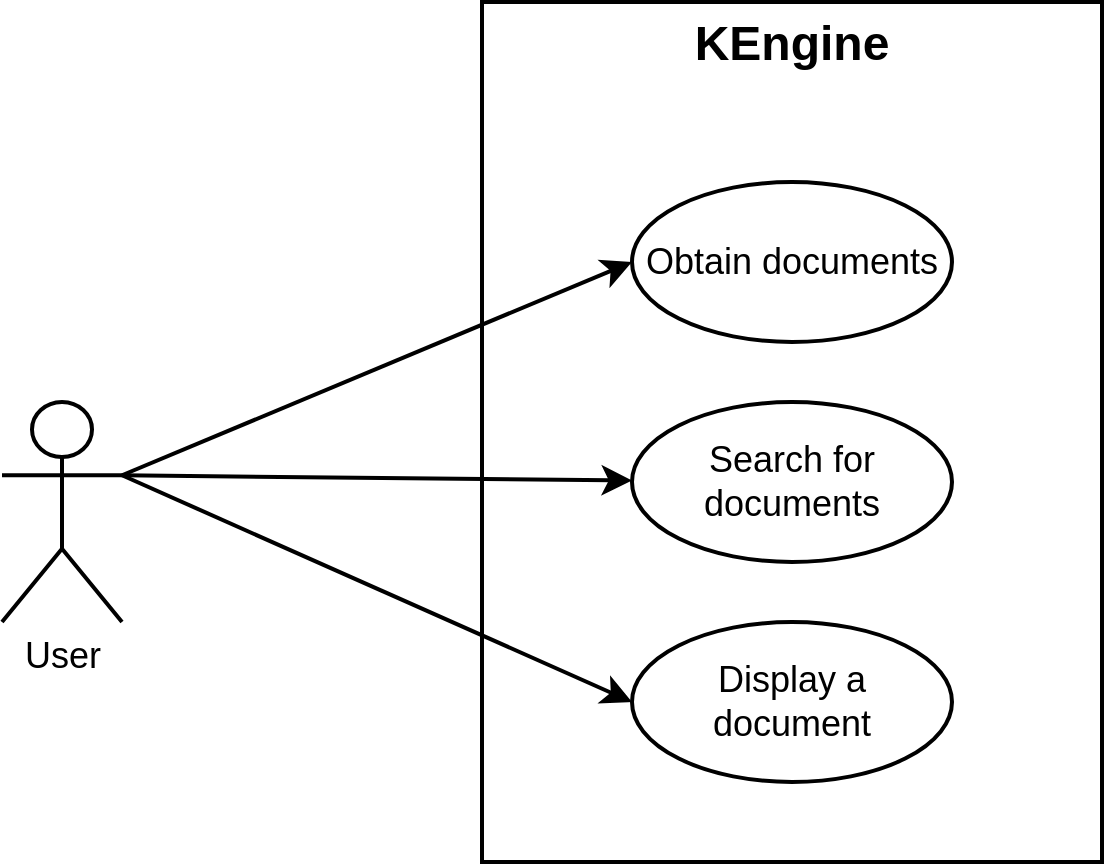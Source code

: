 <mxfile version="15.7.3" type="google"><diagram id="iYwN5fOEom3VzWE3z8CX" name="Page-1"><mxGraphModel dx="773" dy="667" grid="1" gridSize="10" guides="1" tooltips="1" connect="1" arrows="1" fold="1" page="1" pageScale="1" pageWidth="850" pageHeight="1100" math="0" shadow="0"><root><mxCell id="0"/><mxCell id="1" parent="0"/><mxCell id="r-cxiqGJRun1S4ZebuiN-2" value="KEngine" style="rounded=0;whiteSpace=wrap;html=1;fontSize=24;strokeWidth=2;verticalAlign=top;fontStyle=1" vertex="1" parent="1"><mxGeometry x="300" y="150" width="310" height="430" as="geometry"/></mxCell><mxCell id="r-cxiqGJRun1S4ZebuiN-8" style="edgeStyle=none;rounded=0;orthogonalLoop=1;jettySize=auto;html=1;exitX=1;exitY=0.333;exitDx=0;exitDy=0;exitPerimeter=0;entryX=0;entryY=0.5;entryDx=0;entryDy=0;fontSize=18;strokeWidth=2;endSize=9;" edge="1" parent="1" source="r-cxiqGJRun1S4ZebuiN-1" target="r-cxiqGJRun1S4ZebuiN-3"><mxGeometry relative="1" as="geometry"/></mxCell><mxCell id="r-cxiqGJRun1S4ZebuiN-1" value="User" style="shape=umlActor;verticalLabelPosition=bottom;verticalAlign=top;html=1;fontSize=18;strokeWidth=2;" vertex="1" parent="1"><mxGeometry x="60" y="350" width="60" height="110" as="geometry"/></mxCell><mxCell id="r-cxiqGJRun1S4ZebuiN-3" value="Obtain documents" style="ellipse;whiteSpace=wrap;html=1;fontSize=18;strokeWidth=2;verticalAlign=middle;" vertex="1" parent="1"><mxGeometry x="375" y="240" width="160" height="80" as="geometry"/></mxCell><mxCell id="r-cxiqGJRun1S4ZebuiN-4" value="Search for documents" style="ellipse;whiteSpace=wrap;html=1;fontSize=18;strokeWidth=2;verticalAlign=middle;" vertex="1" parent="1"><mxGeometry x="375" y="350" width="160" height="80" as="geometry"/></mxCell><mxCell id="r-cxiqGJRun1S4ZebuiN-5" value="Display a document" style="ellipse;whiteSpace=wrap;html=1;fontSize=18;strokeWidth=2;verticalAlign=middle;" vertex="1" parent="1"><mxGeometry x="375" y="460" width="160" height="80" as="geometry"/></mxCell><mxCell id="r-cxiqGJRun1S4ZebuiN-9" style="edgeStyle=none;rounded=0;orthogonalLoop=1;jettySize=auto;html=1;exitX=1;exitY=0.333;exitDx=0;exitDy=0;exitPerimeter=0;fontSize=18;strokeWidth=2;endSize=9;" edge="1" parent="1" source="r-cxiqGJRun1S4ZebuiN-1" target="r-cxiqGJRun1S4ZebuiN-4"><mxGeometry relative="1" as="geometry"><mxPoint x="90" y="381.667" as="sourcePoint"/><mxPoint x="385" y="290" as="targetPoint"/></mxGeometry></mxCell><mxCell id="r-cxiqGJRun1S4ZebuiN-10" style="edgeStyle=none;rounded=0;orthogonalLoop=1;jettySize=auto;html=1;exitX=1;exitY=0.333;exitDx=0;exitDy=0;exitPerimeter=0;fontSize=18;strokeWidth=2;endSize=9;entryX=0;entryY=0.5;entryDx=0;entryDy=0;" edge="1" parent="1" source="r-cxiqGJRun1S4ZebuiN-1" target="r-cxiqGJRun1S4ZebuiN-5"><mxGeometry relative="1" as="geometry"><mxPoint x="90" y="381.667" as="sourcePoint"/><mxPoint x="385.366" y="396.178" as="targetPoint"/></mxGeometry></mxCell></root></mxGraphModel></diagram></mxfile>